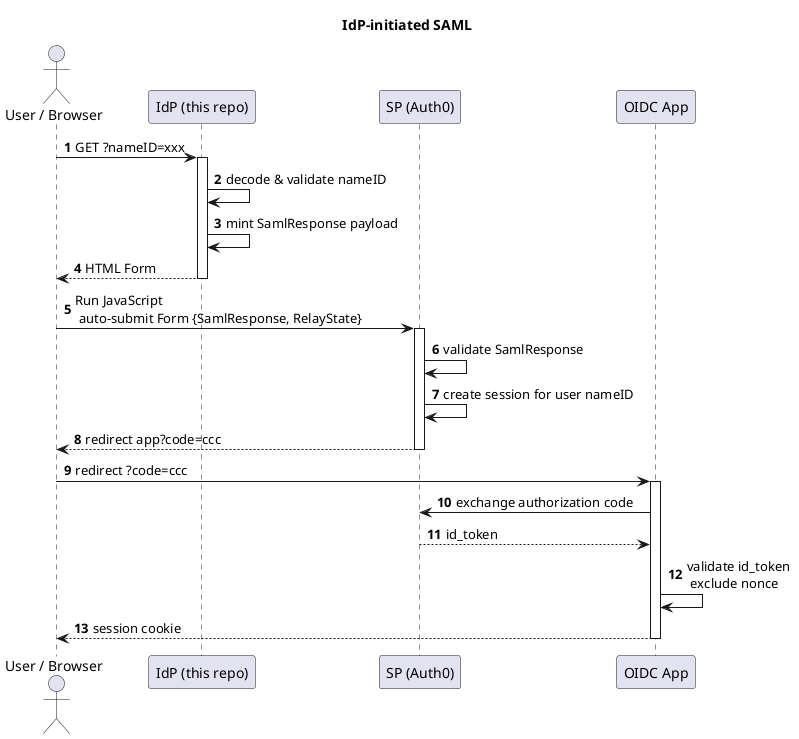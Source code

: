 @startuml

title "IdP-initiated SAML"

autonumber
actor "User / Browser" as u
participant "IdP (this repo)" as idp
participant "SP (Auth0)" as sp
participant "OIDC App" as app

u -> idp: GET ?nameID=xxx
activate idp
idp -> idp: decode & validate nameID
idp -> idp: mint SamlResponse payload
idp --> u: HTML Form
deactivate  idp

u -> sp: Run JavaScript \n auto-submit Form {SamlResponse, RelayState}
activate sp
sp -> sp: validate SamlResponse
sp -> sp: create session for user nameID
sp --> u: redirect app?code=ccc
deactivate sp

u -> app: redirect ?code=ccc
activate app
app -> sp: exchange authorization code
sp --> app: id_token
app -> app: validate id_token \n exclude nonce
app --> u: session cookie
deactivate app

@enduml